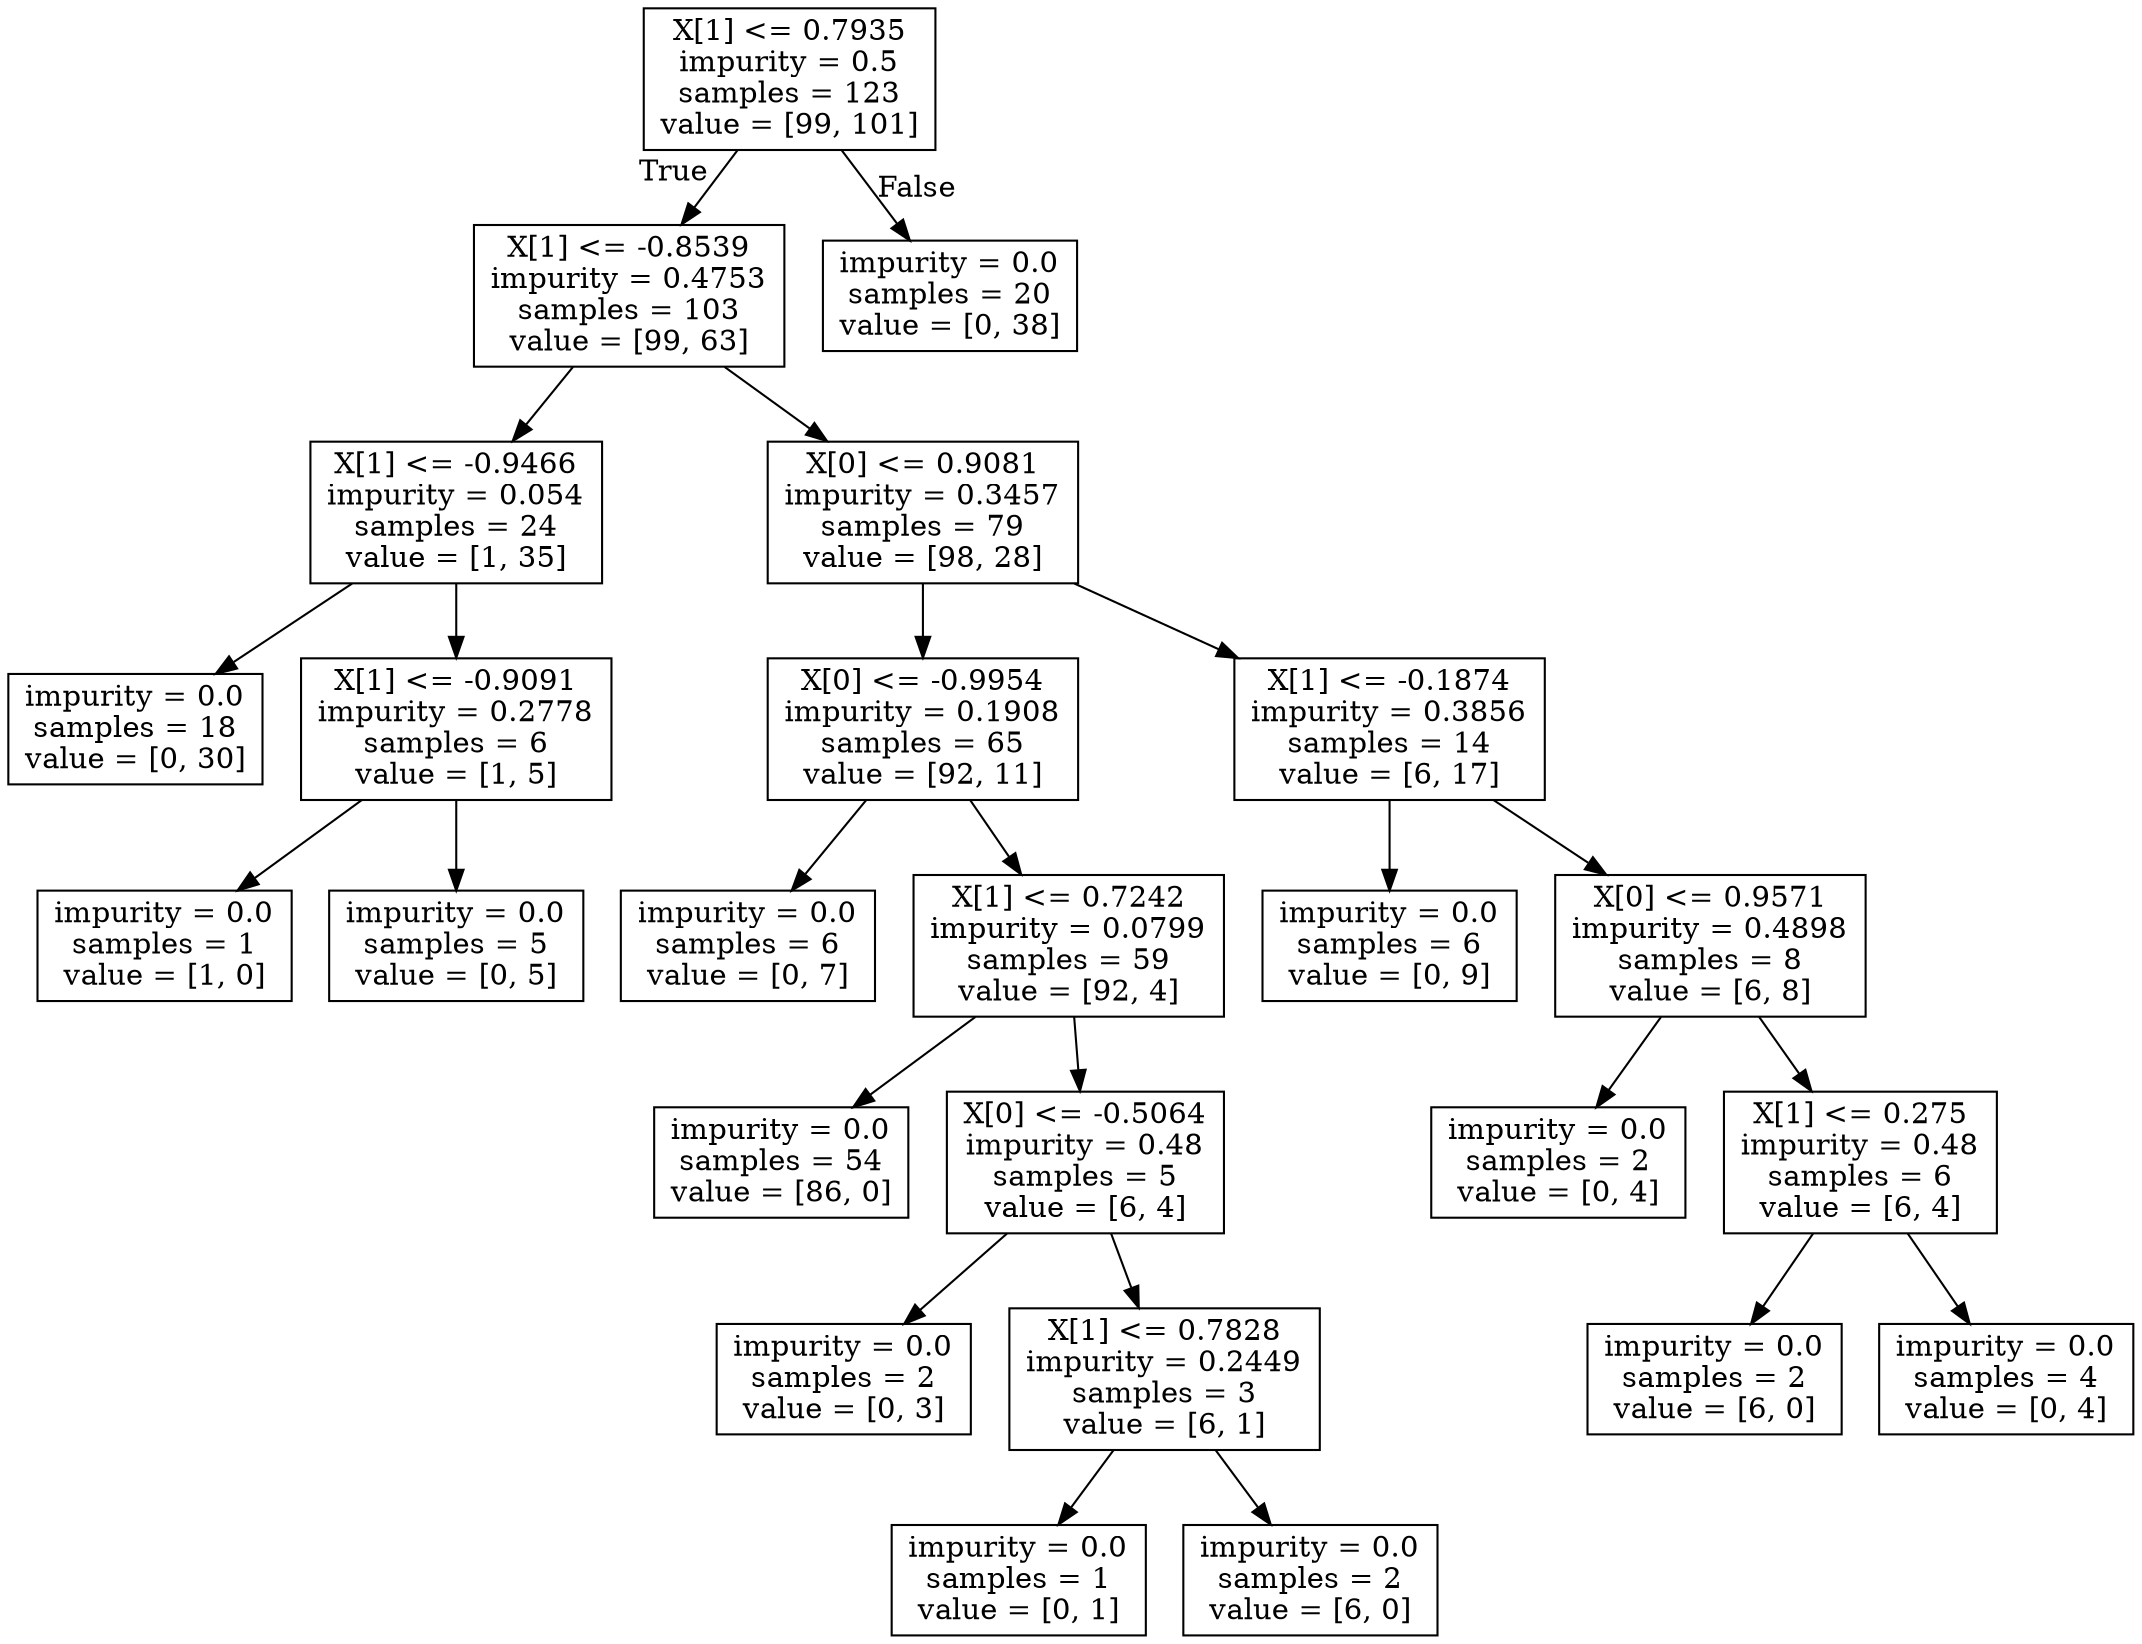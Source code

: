 digraph Tree {
node [shape=box] ;
0 [label="X[1] <= 0.7935\nimpurity = 0.5\nsamples = 123\nvalue = [99, 101]"] ;
1 [label="X[1] <= -0.8539\nimpurity = 0.4753\nsamples = 103\nvalue = [99, 63]"] ;
0 -> 1 [labeldistance=2.5, labelangle=45, headlabel="True"] ;
2 [label="X[1] <= -0.9466\nimpurity = 0.054\nsamples = 24\nvalue = [1, 35]"] ;
1 -> 2 ;
3 [label="impurity = 0.0\nsamples = 18\nvalue = [0, 30]"] ;
2 -> 3 ;
4 [label="X[1] <= -0.9091\nimpurity = 0.2778\nsamples = 6\nvalue = [1, 5]"] ;
2 -> 4 ;
5 [label="impurity = 0.0\nsamples = 1\nvalue = [1, 0]"] ;
4 -> 5 ;
6 [label="impurity = 0.0\nsamples = 5\nvalue = [0, 5]"] ;
4 -> 6 ;
7 [label="X[0] <= 0.9081\nimpurity = 0.3457\nsamples = 79\nvalue = [98, 28]"] ;
1 -> 7 ;
8 [label="X[0] <= -0.9954\nimpurity = 0.1908\nsamples = 65\nvalue = [92, 11]"] ;
7 -> 8 ;
9 [label="impurity = 0.0\nsamples = 6\nvalue = [0, 7]"] ;
8 -> 9 ;
10 [label="X[1] <= 0.7242\nimpurity = 0.0799\nsamples = 59\nvalue = [92, 4]"] ;
8 -> 10 ;
11 [label="impurity = 0.0\nsamples = 54\nvalue = [86, 0]"] ;
10 -> 11 ;
12 [label="X[0] <= -0.5064\nimpurity = 0.48\nsamples = 5\nvalue = [6, 4]"] ;
10 -> 12 ;
13 [label="impurity = 0.0\nsamples = 2\nvalue = [0, 3]"] ;
12 -> 13 ;
14 [label="X[1] <= 0.7828\nimpurity = 0.2449\nsamples = 3\nvalue = [6, 1]"] ;
12 -> 14 ;
15 [label="impurity = 0.0\nsamples = 1\nvalue = [0, 1]"] ;
14 -> 15 ;
16 [label="impurity = 0.0\nsamples = 2\nvalue = [6, 0]"] ;
14 -> 16 ;
17 [label="X[1] <= -0.1874\nimpurity = 0.3856\nsamples = 14\nvalue = [6, 17]"] ;
7 -> 17 ;
18 [label="impurity = 0.0\nsamples = 6\nvalue = [0, 9]"] ;
17 -> 18 ;
19 [label="X[0] <= 0.9571\nimpurity = 0.4898\nsamples = 8\nvalue = [6, 8]"] ;
17 -> 19 ;
20 [label="impurity = 0.0\nsamples = 2\nvalue = [0, 4]"] ;
19 -> 20 ;
21 [label="X[1] <= 0.275\nimpurity = 0.48\nsamples = 6\nvalue = [6, 4]"] ;
19 -> 21 ;
22 [label="impurity = 0.0\nsamples = 2\nvalue = [6, 0]"] ;
21 -> 22 ;
23 [label="impurity = 0.0\nsamples = 4\nvalue = [0, 4]"] ;
21 -> 23 ;
24 [label="impurity = 0.0\nsamples = 20\nvalue = [0, 38]"] ;
0 -> 24 [labeldistance=2.5, labelangle=-45, headlabel="False"] ;
}